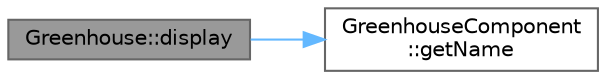 digraph "Greenhouse::display"
{
 // INTERACTIVE_SVG=YES
 // LATEX_PDF_SIZE
  bgcolor="transparent";
  edge [fontname=Helvetica,fontsize=10,labelfontname=Helvetica,labelfontsize=10];
  node [fontname=Helvetica,fontsize=10,shape=box,height=0.2,width=0.4];
  rankdir="LR";
  Node1 [id="Node000001",label="Greenhouse::display",height=0.2,width=0.4,color="gray40", fillcolor="grey60", style="filled", fontcolor="black",tooltip="Displays the greenhouse and all its children hierarchically."];
  Node1 -> Node2 [id="edge1_Node000001_Node000002",color="steelblue1",style="solid",tooltip=" "];
  Node2 [id="Node000002",label="GreenhouseComponent\l::getName",height=0.2,width=0.4,color="grey40", fillcolor="white", style="filled",URL="$class_greenhouse_component.html#a2e6dc62447eaf3a2447f29bc272995f6",tooltip="Gets the name of this component."];
}
